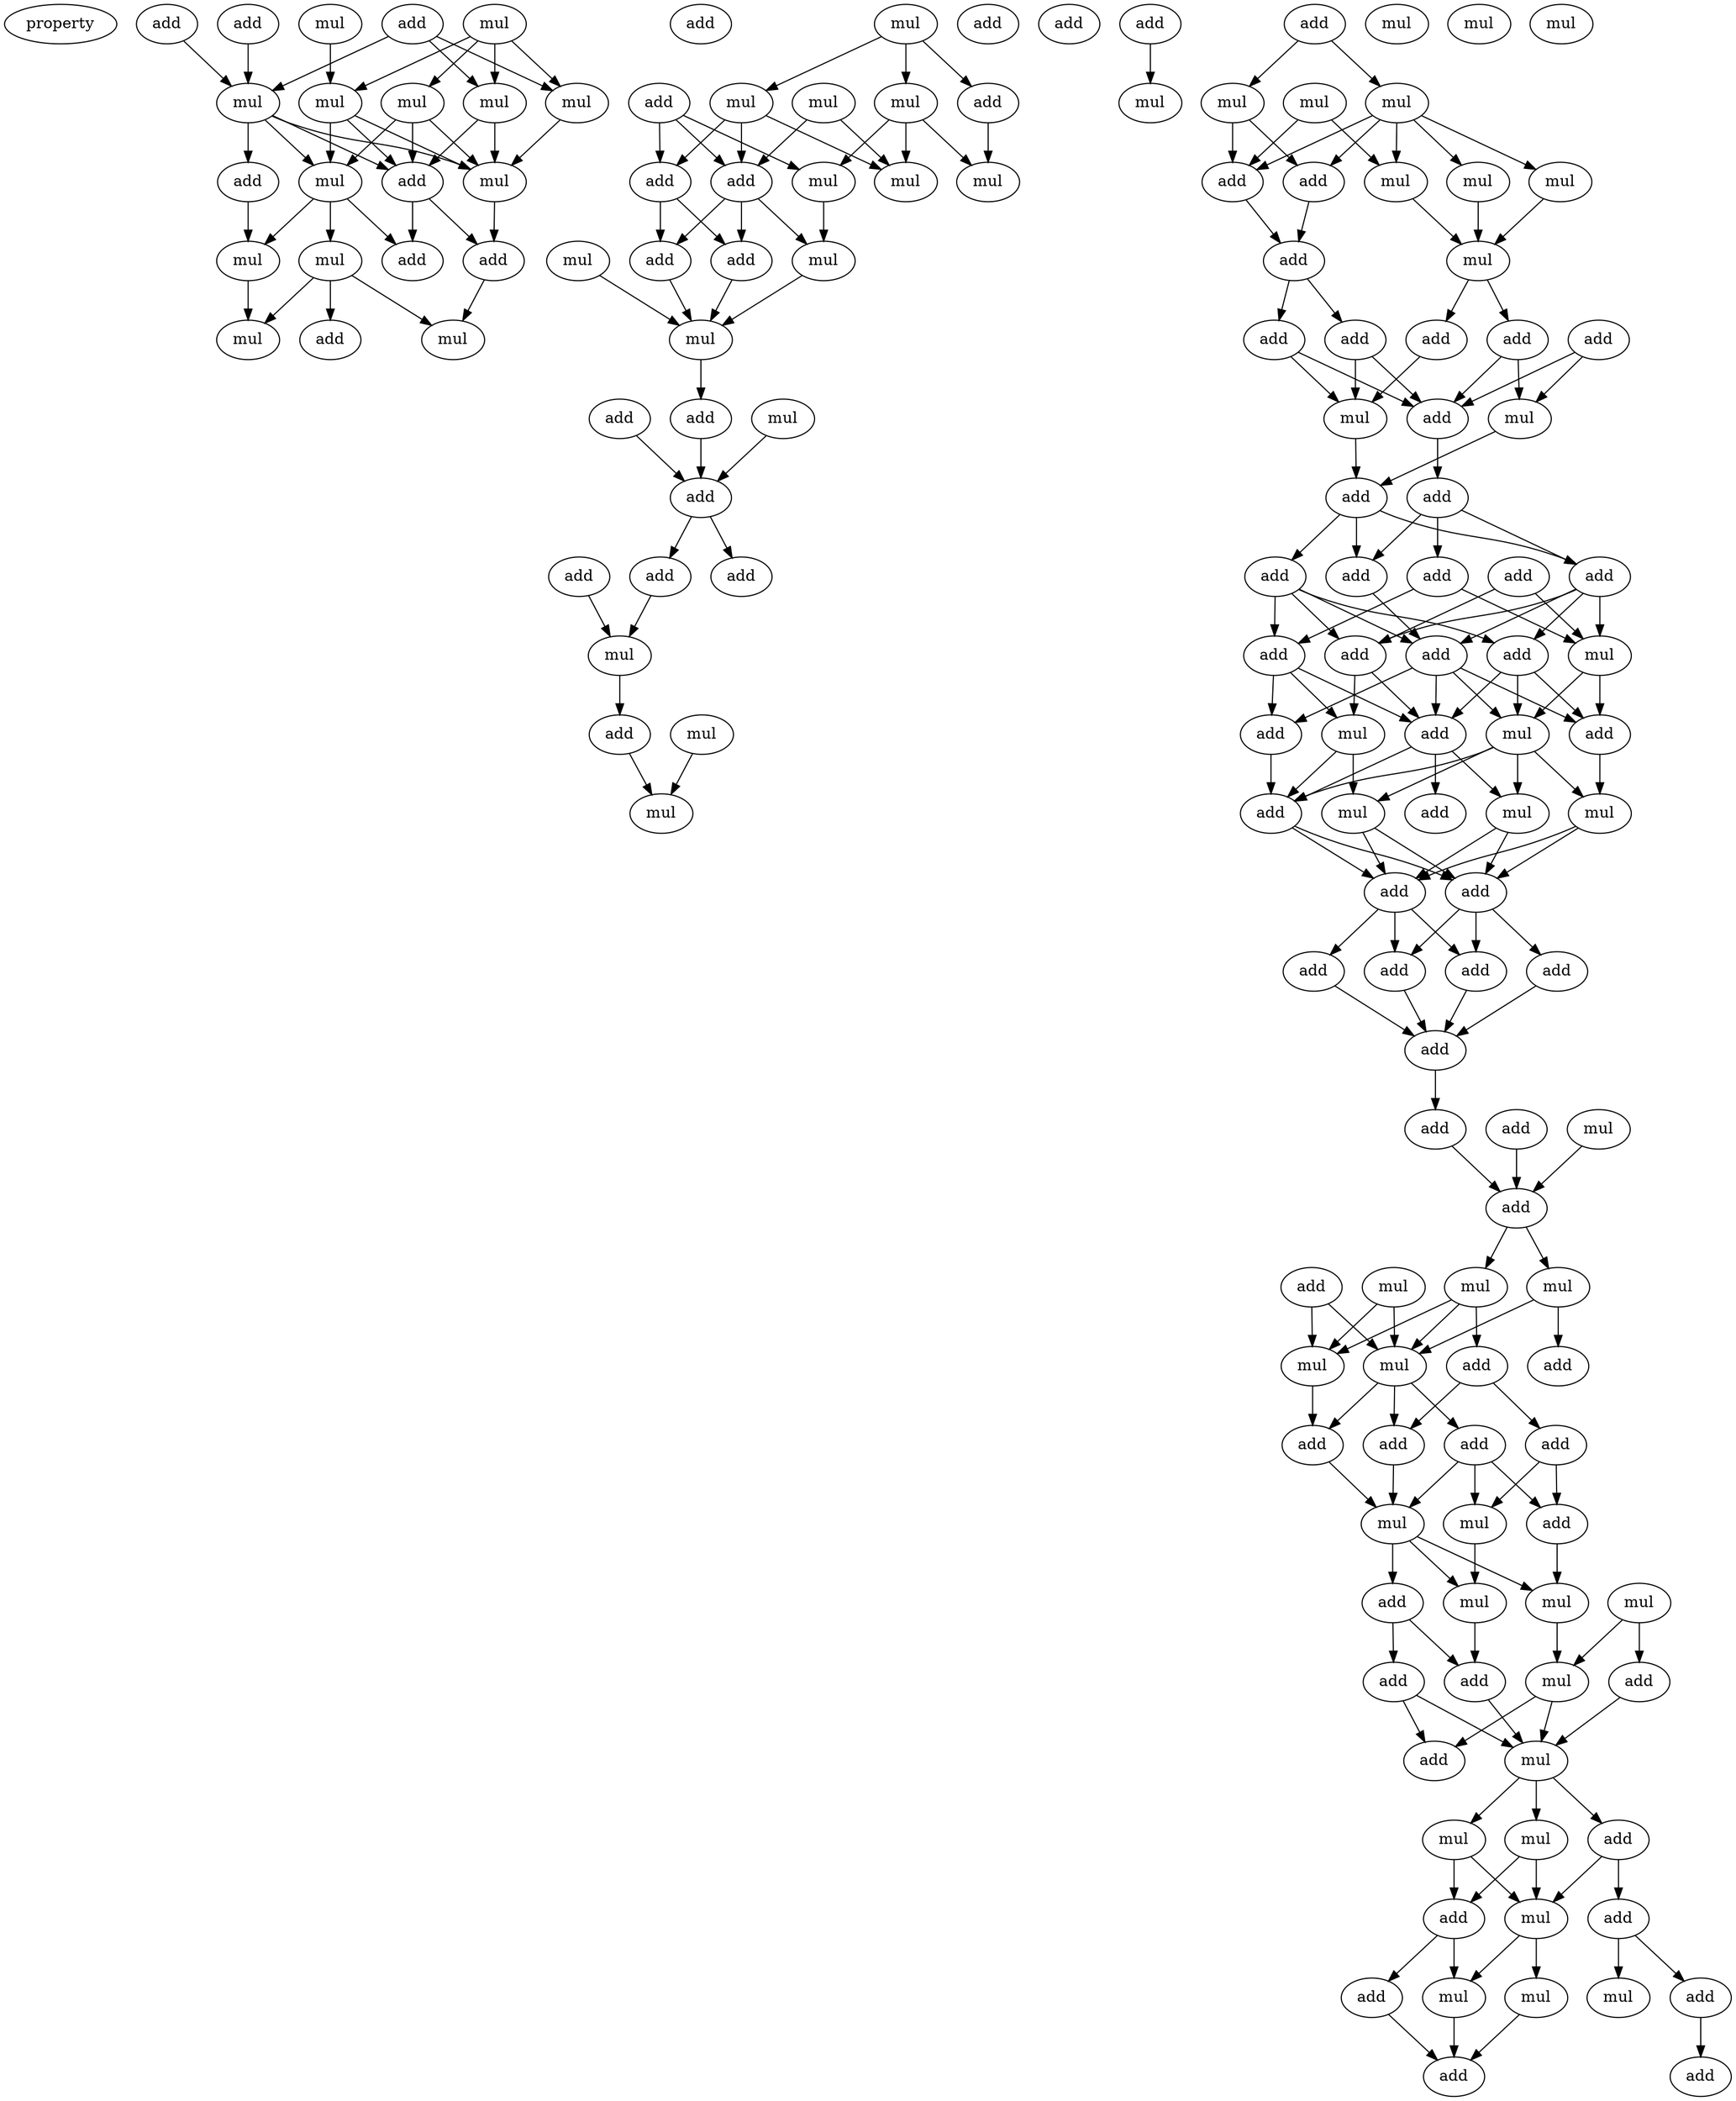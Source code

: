 digraph {
    node [fontcolor=black]
    property [mul=2,lf=1.3]
    0 [ label = add ];
    1 [ label = add ];
    2 [ label = add ];
    3 [ label = mul ];
    4 [ label = mul ];
    5 [ label = mul ];
    6 [ label = mul ];
    7 [ label = mul ];
    8 [ label = mul ];
    9 [ label = mul ];
    10 [ label = add ];
    11 [ label = add ];
    12 [ label = mul ];
    13 [ label = mul ];
    14 [ label = mul ];
    15 [ label = add ];
    16 [ label = mul ];
    17 [ label = add ];
    18 [ label = add ];
    19 [ label = mul ];
    20 [ label = mul ];
    21 [ label = add ];
    22 [ label = mul ];
    23 [ label = mul ];
    24 [ label = mul ];
    25 [ label = add ];
    26 [ label = mul ];
    27 [ label = add ];
    28 [ label = mul ];
    29 [ label = mul ];
    30 [ label = add ];
    31 [ label = mul ];
    32 [ label = add ];
    33 [ label = mul ];
    34 [ label = add ];
    35 [ label = mul ];
    36 [ label = add ];
    37 [ label = mul ];
    38 [ label = add ];
    39 [ label = add ];
    40 [ label = add ];
    41 [ label = mul ];
    42 [ label = add ];
    43 [ label = add ];
    44 [ label = add ];
    45 [ label = add ];
    46 [ label = add ];
    47 [ label = mul ];
    48 [ label = add ];
    49 [ label = mul ];
    50 [ label = mul ];
    51 [ label = add ];
    52 [ label = add ];
    53 [ label = mul ];
    54 [ label = mul ];
    55 [ label = mul ];
    56 [ label = mul ];
    57 [ label = add ];
    58 [ label = mul ];
    59 [ label = add ];
    60 [ label = mul ];
    61 [ label = mul ];
    62 [ label = add ];
    63 [ label = mul ];
    64 [ label = add ];
    65 [ label = add ];
    66 [ label = add ];
    67 [ label = add ];
    68 [ label = add ];
    69 [ label = mul ];
    70 [ label = add ];
    71 [ label = mul ];
    72 [ label = add ];
    73 [ label = add ];
    74 [ label = add ];
    75 [ label = add ];
    76 [ label = add ];
    77 [ label = add ];
    78 [ label = add ];
    79 [ label = mul ];
    80 [ label = add ];
    81 [ label = add ];
    82 [ label = add ];
    83 [ label = add ];
    84 [ label = mul ];
    85 [ label = add ];
    86 [ label = add ];
    87 [ label = add ];
    88 [ label = mul ];
    89 [ label = add ];
    90 [ label = add ];
    91 [ label = mul ];
    92 [ label = mul ];
    93 [ label = mul ];
    94 [ label = add ];
    95 [ label = add ];
    96 [ label = add ];
    97 [ label = add ];
    98 [ label = add ];
    99 [ label = mul ];
    100 [ label = add ];
    101 [ label = add ];
    102 [ label = add ];
    103 [ label = add ];
    104 [ label = mul ];
    105 [ label = mul ];
    106 [ label = add ];
    107 [ label = mul ];
    108 [ label = mul ];
    109 [ label = mul ];
    110 [ label = add ];
    111 [ label = mul ];
    112 [ label = mul ];
    113 [ label = mul ];
    114 [ label = add ];
    115 [ label = add ];
    116 [ label = add ];
    117 [ label = add ];
    118 [ label = add ];
    119 [ label = add ];
    120 [ label = add ];
    121 [ label = mul ];
    122 [ label = mul ];
    123 [ label = mul ];
    124 [ label = mul ];
    125 [ label = mul ];
    126 [ label = add ];
    127 [ label = mul ];
    128 [ label = add ];
    129 [ label = add ];
    130 [ label = add ];
    131 [ label = add ];
    132 [ label = mul ];
    133 [ label = mul ];
    134 [ label = add ];
    135 [ label = mul ];
    136 [ label = add ];
    137 [ label = mul ];
    138 [ label = add ];
    139 [ label = add ];
    140 [ label = mul ];
    141 [ label = add ];
    142 [ label = mul ];
    143 [ label = mul ];
    144 [ label = add ];
    145 [ label = add ];
    0 -> 9 [ name = 0 ];
    1 -> 5 [ name = 1 ];
    1 -> 6 [ name = 2 ];
    1 -> 9 [ name = 3 ];
    2 -> 9 [ name = 4 ];
    3 -> 8 [ name = 5 ];
    4 -> 5 [ name = 6 ];
    4 -> 6 [ name = 7 ];
    4 -> 7 [ name = 8 ];
    4 -> 8 [ name = 9 ];
    5 -> 11 [ name = 10 ];
    5 -> 12 [ name = 11 ];
    6 -> 12 [ name = 12 ];
    7 -> 11 [ name = 13 ];
    7 -> 12 [ name = 14 ];
    7 -> 13 [ name = 15 ];
    8 -> 11 [ name = 16 ];
    8 -> 12 [ name = 17 ];
    8 -> 13 [ name = 18 ];
    9 -> 10 [ name = 19 ];
    9 -> 11 [ name = 20 ];
    9 -> 12 [ name = 21 ];
    9 -> 13 [ name = 22 ];
    10 -> 16 [ name = 23 ];
    11 -> 17 [ name = 24 ];
    11 -> 18 [ name = 25 ];
    12 -> 18 [ name = 26 ];
    13 -> 14 [ name = 27 ];
    13 -> 16 [ name = 28 ];
    13 -> 17 [ name = 29 ];
    14 -> 19 [ name = 30 ];
    14 -> 20 [ name = 31 ];
    14 -> 21 [ name = 32 ];
    16 -> 19 [ name = 33 ];
    18 -> 20 [ name = 34 ];
    22 -> 23 [ name = 35 ];
    22 -> 24 [ name = 36 ];
    22 -> 25 [ name = 37 ];
    23 -> 28 [ name = 38 ];
    23 -> 29 [ name = 39 ];
    23 -> 31 [ name = 40 ];
    24 -> 30 [ name = 41 ];
    24 -> 31 [ name = 42 ];
    24 -> 32 [ name = 43 ];
    25 -> 29 [ name = 44 ];
    26 -> 30 [ name = 45 ];
    26 -> 31 [ name = 46 ];
    27 -> 28 [ name = 47 ];
    27 -> 30 [ name = 48 ];
    27 -> 32 [ name = 49 ];
    28 -> 35 [ name = 50 ];
    30 -> 34 [ name = 51 ];
    30 -> 35 [ name = 52 ];
    30 -> 36 [ name = 53 ];
    32 -> 34 [ name = 54 ];
    32 -> 36 [ name = 55 ];
    33 -> 37 [ name = 56 ];
    34 -> 37 [ name = 57 ];
    35 -> 37 [ name = 58 ];
    36 -> 37 [ name = 59 ];
    37 -> 40 [ name = 60 ];
    39 -> 42 [ name = 61 ];
    40 -> 42 [ name = 62 ];
    41 -> 42 [ name = 63 ];
    42 -> 45 [ name = 64 ];
    42 -> 46 [ name = 65 ];
    44 -> 47 [ name = 66 ];
    45 -> 47 [ name = 67 ];
    47 -> 48 [ name = 68 ];
    48 -> 50 [ name = 69 ];
    49 -> 50 [ name = 70 ];
    51 -> 53 [ name = 71 ];
    52 -> 54 [ name = 72 ];
    52 -> 55 [ name = 73 ];
    54 -> 57 [ name = 74 ];
    54 -> 58 [ name = 75 ];
    54 -> 59 [ name = 76 ];
    54 -> 60 [ name = 77 ];
    54 -> 61 [ name = 78 ];
    55 -> 57 [ name = 79 ];
    55 -> 59 [ name = 80 ];
    56 -> 57 [ name = 81 ];
    56 -> 60 [ name = 82 ];
    57 -> 62 [ name = 83 ];
    58 -> 63 [ name = 84 ];
    59 -> 62 [ name = 85 ];
    60 -> 63 [ name = 86 ];
    61 -> 63 [ name = 87 ];
    62 -> 65 [ name = 88 ];
    62 -> 68 [ name = 89 ];
    63 -> 66 [ name = 90 ];
    63 -> 67 [ name = 91 ];
    64 -> 70 [ name = 92 ];
    64 -> 71 [ name = 93 ];
    65 -> 69 [ name = 94 ];
    65 -> 70 [ name = 95 ];
    66 -> 70 [ name = 96 ];
    66 -> 71 [ name = 97 ];
    67 -> 69 [ name = 98 ];
    68 -> 69 [ name = 99 ];
    68 -> 70 [ name = 100 ];
    69 -> 73 [ name = 101 ];
    70 -> 72 [ name = 102 ];
    71 -> 73 [ name = 103 ];
    72 -> 75 [ name = 104 ];
    72 -> 76 [ name = 105 ];
    72 -> 78 [ name = 106 ];
    73 -> 75 [ name = 107 ];
    73 -> 77 [ name = 108 ];
    73 -> 78 [ name = 109 ];
    74 -> 79 [ name = 110 ];
    74 -> 83 [ name = 111 ];
    75 -> 80 [ name = 112 ];
    76 -> 79 [ name = 113 ];
    76 -> 81 [ name = 114 ];
    77 -> 80 [ name = 115 ];
    77 -> 81 [ name = 116 ];
    77 -> 82 [ name = 117 ];
    77 -> 83 [ name = 118 ];
    78 -> 79 [ name = 119 ];
    78 -> 80 [ name = 120 ];
    78 -> 82 [ name = 121 ];
    78 -> 83 [ name = 122 ];
    79 -> 84 [ name = 123 ];
    79 -> 85 [ name = 124 ];
    80 -> 84 [ name = 125 ];
    80 -> 85 [ name = 126 ];
    80 -> 86 [ name = 127 ];
    80 -> 87 [ name = 128 ];
    81 -> 86 [ name = 129 ];
    81 -> 87 [ name = 130 ];
    81 -> 88 [ name = 131 ];
    82 -> 84 [ name = 132 ];
    82 -> 85 [ name = 133 ];
    82 -> 87 [ name = 134 ];
    83 -> 87 [ name = 135 ];
    83 -> 88 [ name = 136 ];
    84 -> 90 [ name = 137 ];
    84 -> 91 [ name = 138 ];
    84 -> 92 [ name = 139 ];
    84 -> 93 [ name = 140 ];
    85 -> 93 [ name = 141 ];
    86 -> 90 [ name = 142 ];
    87 -> 89 [ name = 143 ];
    87 -> 90 [ name = 144 ];
    87 -> 91 [ name = 145 ];
    88 -> 90 [ name = 146 ];
    88 -> 92 [ name = 147 ];
    90 -> 94 [ name = 148 ];
    90 -> 95 [ name = 149 ];
    91 -> 94 [ name = 150 ];
    91 -> 95 [ name = 151 ];
    92 -> 94 [ name = 152 ];
    92 -> 95 [ name = 153 ];
    93 -> 94 [ name = 154 ];
    93 -> 95 [ name = 155 ];
    94 -> 96 [ name = 156 ];
    94 -> 97 [ name = 157 ];
    94 -> 100 [ name = 158 ];
    95 -> 96 [ name = 159 ];
    95 -> 97 [ name = 160 ];
    95 -> 98 [ name = 161 ];
    96 -> 101 [ name = 162 ];
    97 -> 101 [ name = 163 ];
    98 -> 101 [ name = 164 ];
    100 -> 101 [ name = 165 ];
    101 -> 103 [ name = 166 ];
    102 -> 106 [ name = 167 ];
    103 -> 106 [ name = 168 ];
    105 -> 106 [ name = 169 ];
    106 -> 107 [ name = 170 ];
    106 -> 109 [ name = 171 ];
    107 -> 112 [ name = 172 ];
    107 -> 113 [ name = 173 ];
    107 -> 114 [ name = 174 ];
    108 -> 112 [ name = 175 ];
    108 -> 113 [ name = 176 ];
    109 -> 112 [ name = 177 ];
    109 -> 115 [ name = 178 ];
    110 -> 112 [ name = 179 ];
    110 -> 113 [ name = 180 ];
    112 -> 116 [ name = 181 ];
    112 -> 117 [ name = 182 ];
    112 -> 118 [ name = 183 ];
    113 -> 116 [ name = 184 ];
    114 -> 117 [ name = 185 ];
    114 -> 119 [ name = 186 ];
    116 -> 121 [ name = 187 ];
    117 -> 121 [ name = 188 ];
    118 -> 120 [ name = 189 ];
    118 -> 121 [ name = 190 ];
    118 -> 122 [ name = 191 ];
    119 -> 120 [ name = 192 ];
    119 -> 122 [ name = 193 ];
    120 -> 123 [ name = 194 ];
    121 -> 123 [ name = 195 ];
    121 -> 124 [ name = 196 ];
    121 -> 126 [ name = 197 ];
    122 -> 124 [ name = 198 ];
    123 -> 127 [ name = 199 ];
    124 -> 128 [ name = 200 ];
    125 -> 127 [ name = 201 ];
    125 -> 129 [ name = 202 ];
    126 -> 128 [ name = 203 ];
    126 -> 130 [ name = 204 ];
    127 -> 131 [ name = 205 ];
    127 -> 132 [ name = 206 ];
    128 -> 132 [ name = 207 ];
    129 -> 132 [ name = 208 ];
    130 -> 131 [ name = 209 ];
    130 -> 132 [ name = 210 ];
    132 -> 133 [ name = 211 ];
    132 -> 134 [ name = 212 ];
    132 -> 135 [ name = 213 ];
    133 -> 136 [ name = 214 ];
    133 -> 137 [ name = 215 ];
    134 -> 137 [ name = 216 ];
    134 -> 138 [ name = 217 ];
    135 -> 136 [ name = 218 ];
    135 -> 137 [ name = 219 ];
    136 -> 141 [ name = 220 ];
    136 -> 143 [ name = 221 ];
    137 -> 140 [ name = 222 ];
    137 -> 143 [ name = 223 ];
    138 -> 139 [ name = 224 ];
    138 -> 142 [ name = 225 ];
    139 -> 145 [ name = 226 ];
    140 -> 144 [ name = 227 ];
    141 -> 144 [ name = 228 ];
    143 -> 144 [ name = 229 ];
}
